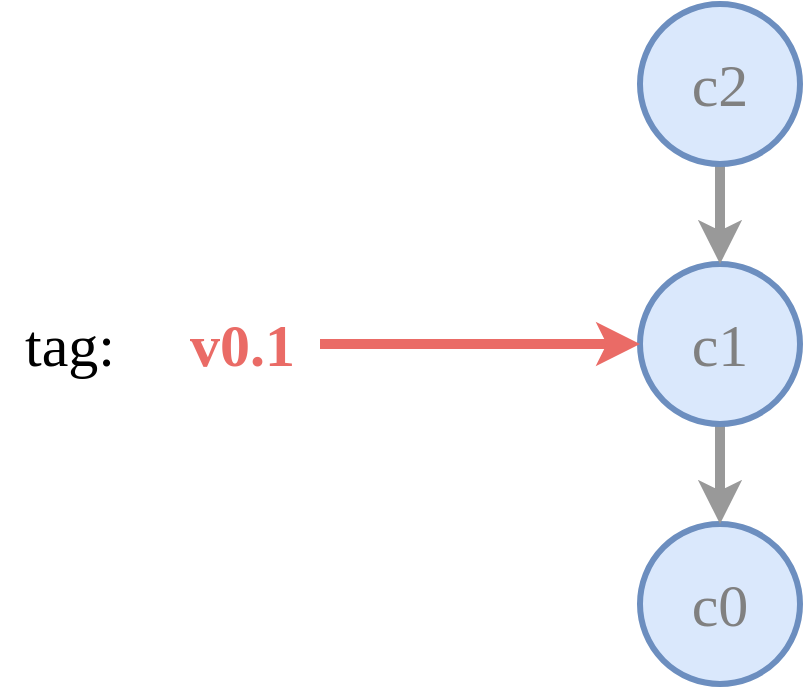 <mxfile version="20.3.0" type="device" pages="4"><diagram id="VJ8mbkAg7pqKaVwBzHYy" name="tag"><mxGraphModel dx="2212" dy="1848" grid="1" gridSize="10" guides="1" tooltips="1" connect="1" arrows="1" fold="1" page="1" pageScale="1" pageWidth="1600" pageHeight="900" math="0" shadow="0"><root><mxCell id="0"/><mxCell id="1" parent="0"/><mxCell id="Yw1D7t0iDwuo7ie6NWiw-2" value="c0" style="ellipse;whiteSpace=wrap;html=1;aspect=fixed;fillColor=#dae8fc;strokeColor=#6c8ebf;strokeWidth=3;fontSize=30;fontFamily=Source Sans Pro;fontSource=https%3A%2F%2Ffonts.googleapis.com%2Fcss%3Ffamily%3DSource%2BSans%2BPro;fontColor=#808080;" vertex="1" parent="1"><mxGeometry x="760" y="720" width="80" height="80" as="geometry"/></mxCell><mxCell id="Yw1D7t0iDwuo7ie6NWiw-3" style="edgeStyle=orthogonalEdgeStyle;curved=1;orthogonalLoop=1;jettySize=auto;html=1;exitX=0.5;exitY=1;exitDx=0;exitDy=0;entryX=0.5;entryY=0;entryDx=0;entryDy=0;strokeColor=#999999;strokeWidth=5;fontFamily=Source Sans Pro;fontSource=https%3A%2F%2Ffonts.googleapis.com%2Fcss%3Ffamily%3DSource%2BSans%2BPro;fontSize=50;" edge="1" parent="1" source="Yw1D7t0iDwuo7ie6NWiw-4" target="Yw1D7t0iDwuo7ie6NWiw-2"><mxGeometry relative="1" as="geometry"/></mxCell><mxCell id="Yw1D7t0iDwuo7ie6NWiw-4" value="&lt;span style=&quot;color: rgb(128, 128, 128); font-family: &amp;quot;Source Sans Pro&amp;quot;; font-size: 30px;&quot;&gt;c1&lt;/span&gt;" style="ellipse;whiteSpace=wrap;html=1;aspect=fixed;fillColor=#dae8fc;strokeColor=#6c8ebf;strokeWidth=3;fontSize=12;fontFamily=Helvetica;fontSource=https%3A%2F%2Ffonts.googleapis.com%2Fcss%3Ffamily%3DSource%2BSans%2BPro;" vertex="1" parent="1"><mxGeometry x="760" y="590" width="80" height="80" as="geometry"/></mxCell><mxCell id="Yw1D7t0iDwuo7ie6NWiw-5" style="edgeStyle=orthogonalEdgeStyle;curved=1;orthogonalLoop=1;jettySize=auto;html=1;exitX=0.5;exitY=1;exitDx=0;exitDy=0;entryX=0.5;entryY=0;entryDx=0;entryDy=0;strokeColor=#999999;strokeWidth=5;fontFamily=Source Sans Pro;fontSource=https%3A%2F%2Ffonts.googleapis.com%2Fcss%3Ffamily%3DSource%2BSans%2BPro;fontSize=50;" edge="1" parent="1" source="Yw1D7t0iDwuo7ie6NWiw-6" target="Yw1D7t0iDwuo7ie6NWiw-4"><mxGeometry relative="1" as="geometry"/></mxCell><mxCell id="Yw1D7t0iDwuo7ie6NWiw-6" value="&lt;span style=&quot;color: rgb(128, 128, 128); font-family: &amp;quot;Source Sans Pro&amp;quot;; font-size: 30px;&quot;&gt;c2&lt;/span&gt;" style="ellipse;whiteSpace=wrap;html=1;aspect=fixed;fillColor=#dae8fc;strokeColor=#6c8ebf;strokeWidth=3;" vertex="1" parent="1"><mxGeometry x="760" y="460" width="80" height="80" as="geometry"/></mxCell><mxCell id="Yw1D7t0iDwuo7ie6NWiw-9" style="edgeStyle=orthogonalEdgeStyle;orthogonalLoop=1;jettySize=auto;html=1;entryX=0;entryY=0.5;entryDx=0;entryDy=0;fontFamily=Source Sans Pro;fontSource=https%3A%2F%2Ffonts.googleapis.com%2Fcss%3Ffamily%3DSource%2BSans%2BPro;fontSize=30;fontColor=#EA6B66;curved=1;strokeWidth=5;fillColor=#f8cecc;strokeColor=#EA6B66;" edge="1" parent="1" source="Yw1D7t0iDwuo7ie6NWiw-7" target="Yw1D7t0iDwuo7ie6NWiw-4"><mxGeometry relative="1" as="geometry"/></mxCell><mxCell id="Yw1D7t0iDwuo7ie6NWiw-7" value="tag:&amp;nbsp; &amp;nbsp; &amp;nbsp;&lt;font color=&quot;#ea6b66&quot;&gt;&lt;b&gt;v0.1&lt;/b&gt;&lt;/font&gt;" style="text;html=1;strokeColor=none;fillColor=none;align=center;verticalAlign=middle;whiteSpace=wrap;rounded=0;fontFamily=Source Sans Pro;fontSource=https%3A%2F%2Ffonts.googleapis.com%2Fcss%3Ffamily%3DSource%2BSans%2BPro;fontSize=30;strokeWidth=6;" vertex="1" parent="1"><mxGeometry x="440" y="615" width="160" height="30" as="geometry"/></mxCell></root></mxGraphModel></diagram><diagram id="fh2LnGZhDdlMisAhyxkC" name="branch"><mxGraphModel dx="2011" dy="1680" grid="1" gridSize="10" guides="1" tooltips="1" connect="1" arrows="1" fold="1" page="1" pageScale="1" pageWidth="1600" pageHeight="900" math="0" shadow="0"><root><mxCell id="0"/><mxCell id="1" parent="0"/><mxCell id="jOAimzACsOUpHBTzn-BE-1" value="c0" style="ellipse;whiteSpace=wrap;html=1;aspect=fixed;fillColor=#dae8fc;strokeColor=#6c8ebf;strokeWidth=3;fontSize=30;fontFamily=Source Sans Pro;fontSource=https%3A%2F%2Ffonts.googleapis.com%2Fcss%3Ffamily%3DSource%2BSans%2BPro;fontColor=#808080;" vertex="1" parent="1"><mxGeometry x="760" y="720" width="80" height="80" as="geometry"/></mxCell><mxCell id="jOAimzACsOUpHBTzn-BE-2" style="edgeStyle=orthogonalEdgeStyle;curved=1;orthogonalLoop=1;jettySize=auto;html=1;exitX=0.5;exitY=1;exitDx=0;exitDy=0;entryX=0.5;entryY=0;entryDx=0;entryDy=0;strokeColor=#999999;strokeWidth=5;fontFamily=Source Sans Pro;fontSource=https%3A%2F%2Ffonts.googleapis.com%2Fcss%3Ffamily%3DSource%2BSans%2BPro;fontSize=50;" edge="1" parent="1" source="jOAimzACsOUpHBTzn-BE-3" target="jOAimzACsOUpHBTzn-BE-1"><mxGeometry relative="1" as="geometry"/></mxCell><mxCell id="jOAimzACsOUpHBTzn-BE-3" value="&lt;span style=&quot;color: rgb(128, 128, 128); font-family: &amp;quot;Source Sans Pro&amp;quot;; font-size: 30px;&quot;&gt;c1&lt;/span&gt;" style="ellipse;whiteSpace=wrap;html=1;aspect=fixed;fillColor=#dae8fc;strokeColor=#6c8ebf;strokeWidth=3;fontSize=12;fontFamily=Helvetica;fontSource=https%3A%2F%2Ffonts.googleapis.com%2Fcss%3Ffamily%3DSource%2BSans%2BPro;" vertex="1" parent="1"><mxGeometry x="760" y="590" width="80" height="80" as="geometry"/></mxCell><mxCell id="jOAimzACsOUpHBTzn-BE-4" style="edgeStyle=orthogonalEdgeStyle;curved=1;orthogonalLoop=1;jettySize=auto;html=1;exitX=0.5;exitY=1;exitDx=0;exitDy=0;entryX=0.5;entryY=0;entryDx=0;entryDy=0;strokeColor=#999999;strokeWidth=5;fontFamily=Source Sans Pro;fontSource=https%3A%2F%2Ffonts.googleapis.com%2Fcss%3Ffamily%3DSource%2BSans%2BPro;fontSize=50;" edge="1" parent="1" source="jOAimzACsOUpHBTzn-BE-5" target="jOAimzACsOUpHBTzn-BE-3"><mxGeometry relative="1" as="geometry"/></mxCell><mxCell id="jOAimzACsOUpHBTzn-BE-5" value="&lt;span style=&quot;color: rgb(128, 128, 128); font-family: &amp;quot;Source Sans Pro&amp;quot;; font-size: 30px;&quot;&gt;c2&lt;/span&gt;" style="ellipse;whiteSpace=wrap;html=1;aspect=fixed;fillColor=#dae8fc;strokeColor=#6c8ebf;strokeWidth=3;" vertex="1" parent="1"><mxGeometry x="760" y="460" width="80" height="80" as="geometry"/></mxCell><mxCell id="jOAimzACsOUpHBTzn-BE-9" style="edgeStyle=orthogonalEdgeStyle;curved=1;orthogonalLoop=1;jettySize=auto;html=1;entryX=0;entryY=0.5;entryDx=0;entryDy=0;strokeColor=#9673A6;strokeWidth=5;fontFamily=Source Sans Pro;fontSource=https%3A%2F%2Ffonts.googleapis.com%2Fcss%3Ffamily%3DSource%2BSans%2BPro;fontSize=30;fontColor=#9673A6;" edge="1" parent="1" source="jOAimzACsOUpHBTzn-BE-8" target="jOAimzACsOUpHBTzn-BE-5"><mxGeometry relative="1" as="geometry"/></mxCell><mxCell id="jOAimzACsOUpHBTzn-BE-8" value="&lt;font color=&quot;#000000&quot;&gt;branch:&lt;/font&gt; main" style="text;html=1;strokeColor=none;fillColor=none;align=center;verticalAlign=middle;whiteSpace=wrap;rounded=0;strokeWidth=6;fontFamily=Source Sans Pro;fontSource=https%3A%2F%2Ffonts.googleapis.com%2Fcss%3Ffamily%3DSource%2BSans%2BPro;fontSize=30;fontColor=#9673A6;fontStyle=1" vertex="1" parent="1"><mxGeometry x="420" y="485" width="190" height="30" as="geometry"/></mxCell><mxCell id="jOAimzACsOUpHBTzn-BE-11" style="edgeStyle=orthogonalEdgeStyle;curved=1;orthogonalLoop=1;jettySize=auto;html=1;exitX=0.5;exitY=1;exitDx=0;exitDy=0;entryX=0.5;entryY=0;entryDx=0;entryDy=0;strokeColor=#999999;strokeWidth=5;fontFamily=Source Sans Pro;fontSource=https%3A%2F%2Ffonts.googleapis.com%2Fcss%3Ffamily%3DSource%2BSans%2BPro;fontSize=30;fontColor=#000000;" edge="1" parent="1" source="jOAimzACsOUpHBTzn-BE-10" target="jOAimzACsOUpHBTzn-BE-5"><mxGeometry relative="1" as="geometry"/></mxCell><mxCell id="jOAimzACsOUpHBTzn-BE-10" value="&lt;span style=&quot;color: rgb(128, 128, 128); font-family: &amp;quot;Source Sans Pro&amp;quot;; font-size: 30px;&quot;&gt;c3&lt;/span&gt;" style="ellipse;whiteSpace=wrap;html=1;aspect=fixed;fillColor=#dae8fc;strokeColor=#6c8ebf;strokeWidth=3;" vertex="1" parent="1"><mxGeometry x="880" y="280" width="80" height="80" as="geometry"/></mxCell><mxCell id="jOAimzACsOUpHBTzn-BE-13" style="edgeStyle=orthogonalEdgeStyle;curved=1;orthogonalLoop=1;jettySize=auto;html=1;exitX=0;exitY=0.5;exitDx=0;exitDy=0;entryX=1;entryY=0.5;entryDx=0;entryDy=0;strokeColor=#D6B656;strokeWidth=5;fontFamily=Source Sans Pro;fontSource=https%3A%2F%2Ffonts.googleapis.com%2Fcss%3Ffamily%3DSource%2BSans%2BPro;fontSize=30;fontColor=#000000;fillColor=#fff2cc;" edge="1" parent="1" source="jOAimzACsOUpHBTzn-BE-12" target="jOAimzACsOUpHBTzn-BE-10"><mxGeometry relative="1" as="geometry"/></mxCell><mxCell id="jOAimzACsOUpHBTzn-BE-12" value="&lt;font color=&quot;#000000&quot;&gt;branch:&lt;/font&gt;&amp;nbsp;&lt;font color=&quot;#d6b656&quot;&gt;my-branch&lt;/font&gt;" style="text;html=1;strokeColor=none;fillColor=none;align=center;verticalAlign=middle;whiteSpace=wrap;rounded=0;strokeWidth=6;fontFamily=Source Sans Pro;fontSource=https%3A%2F%2Ffonts.googleapis.com%2Fcss%3Ffamily%3DSource%2BSans%2BPro;fontSize=30;fontColor=#9673A6;fontStyle=1" vertex="1" parent="1"><mxGeometry x="1080" y="305" width="260" height="30" as="geometry"/></mxCell></root></mxGraphModel></diagram><diagram id="IDuGJnbYRLqVkAVsbKo-" name="branch-2"><mxGraphModel dx="1106" dy="924" grid="1" gridSize="10" guides="1" tooltips="1" connect="1" arrows="1" fold="1" page="1" pageScale="1" pageWidth="1600" pageHeight="900" math="0" shadow="0"><root><mxCell id="0"/><mxCell id="1" parent="0"/><mxCell id="Lku-9D8-o2nRtP-Uuvem-1" value="c0" style="ellipse;whiteSpace=wrap;html=1;aspect=fixed;fillColor=#dae8fc;strokeColor=#6c8ebf;strokeWidth=3;fontSize=30;fontFamily=Source Sans Pro;fontSource=https%3A%2F%2Ffonts.googleapis.com%2Fcss%3Ffamily%3DSource%2BSans%2BPro;fontColor=#808080;" vertex="1" parent="1"><mxGeometry x="760" y="720" width="80" height="80" as="geometry"/></mxCell><mxCell id="Lku-9D8-o2nRtP-Uuvem-2" style="edgeStyle=orthogonalEdgeStyle;curved=1;orthogonalLoop=1;jettySize=auto;html=1;exitX=0.5;exitY=1;exitDx=0;exitDy=0;entryX=0.5;entryY=0;entryDx=0;entryDy=0;strokeColor=#999999;strokeWidth=5;fontFamily=Source Sans Pro;fontSource=https%3A%2F%2Ffonts.googleapis.com%2Fcss%3Ffamily%3DSource%2BSans%2BPro;fontSize=50;" edge="1" parent="1" source="Lku-9D8-o2nRtP-Uuvem-3" target="Lku-9D8-o2nRtP-Uuvem-1"><mxGeometry relative="1" as="geometry"/></mxCell><mxCell id="Lku-9D8-o2nRtP-Uuvem-3" value="&lt;span style=&quot;color: rgb(128, 128, 128); font-family: &amp;quot;Source Sans Pro&amp;quot;; font-size: 30px;&quot;&gt;c1&lt;/span&gt;" style="ellipse;whiteSpace=wrap;html=1;aspect=fixed;fillColor=#dae8fc;strokeColor=#6c8ebf;strokeWidth=3;fontSize=12;fontFamily=Helvetica;fontSource=https%3A%2F%2Ffonts.googleapis.com%2Fcss%3Ffamily%3DSource%2BSans%2BPro;" vertex="1" parent="1"><mxGeometry x="760" y="590" width="80" height="80" as="geometry"/></mxCell><mxCell id="Lku-9D8-o2nRtP-Uuvem-4" style="edgeStyle=orthogonalEdgeStyle;curved=1;orthogonalLoop=1;jettySize=auto;html=1;exitX=0.5;exitY=1;exitDx=0;exitDy=0;entryX=0.5;entryY=0;entryDx=0;entryDy=0;strokeColor=#999999;strokeWidth=5;fontFamily=Source Sans Pro;fontSource=https%3A%2F%2Ffonts.googleapis.com%2Fcss%3Ffamily%3DSource%2BSans%2BPro;fontSize=50;" edge="1" parent="1" source="Lku-9D8-o2nRtP-Uuvem-5" target="Lku-9D8-o2nRtP-Uuvem-3"><mxGeometry relative="1" as="geometry"/></mxCell><mxCell id="Lku-9D8-o2nRtP-Uuvem-5" value="&lt;span style=&quot;color: rgb(128, 128, 128); font-family: &amp;quot;Source Sans Pro&amp;quot;; font-size: 30px;&quot;&gt;c2&lt;/span&gt;" style="ellipse;whiteSpace=wrap;html=1;aspect=fixed;fillColor=#dae8fc;strokeColor=#6c8ebf;strokeWidth=3;" vertex="1" parent="1"><mxGeometry x="760" y="460" width="80" height="80" as="geometry"/></mxCell><mxCell id="Lku-9D8-o2nRtP-Uuvem-6" style="edgeStyle=orthogonalEdgeStyle;curved=1;orthogonalLoop=1;jettySize=auto;html=1;entryX=0;entryY=0.5;entryDx=0;entryDy=0;strokeColor=#9673A6;strokeWidth=5;fontFamily=Source Sans Pro;fontSource=https%3A%2F%2Ffonts.googleapis.com%2Fcss%3Ffamily%3DSource%2BSans%2BPro;fontSize=30;fontColor=#9673A6;" edge="1" parent="1" source="Lku-9D8-o2nRtP-Uuvem-7" target="Lku-9D8-o2nRtP-Uuvem-12"><mxGeometry relative="1" as="geometry"/></mxCell><mxCell id="Lku-9D8-o2nRtP-Uuvem-7" value="&lt;font color=&quot;#000000&quot;&gt;branch:&lt;/font&gt; main" style="text;html=1;strokeColor=none;fillColor=none;align=center;verticalAlign=middle;whiteSpace=wrap;rounded=0;strokeWidth=6;fontFamily=Source Sans Pro;fontSource=https%3A%2F%2Ffonts.googleapis.com%2Fcss%3Ffamily%3DSource%2BSans%2BPro;fontSize=30;fontColor=#9673A6;fontStyle=1" vertex="1" parent="1"><mxGeometry x="420" y="325" width="190" height="30" as="geometry"/></mxCell><mxCell id="Lku-9D8-o2nRtP-Uuvem-8" style="edgeStyle=orthogonalEdgeStyle;curved=1;orthogonalLoop=1;jettySize=auto;html=1;exitX=0.5;exitY=1;exitDx=0;exitDy=0;entryX=0.5;entryY=0;entryDx=0;entryDy=0;strokeColor=#999999;strokeWidth=5;fontFamily=Source Sans Pro;fontSource=https%3A%2F%2Ffonts.googleapis.com%2Fcss%3Ffamily%3DSource%2BSans%2BPro;fontSize=30;fontColor=#000000;" edge="1" parent="1" source="Lku-9D8-o2nRtP-Uuvem-9" target="Lku-9D8-o2nRtP-Uuvem-5"><mxGeometry relative="1" as="geometry"/></mxCell><mxCell id="Lku-9D8-o2nRtP-Uuvem-9" value="&lt;span style=&quot;color: rgb(128, 128, 128); font-family: &amp;quot;Source Sans Pro&amp;quot;; font-size: 30px;&quot;&gt;c3&lt;/span&gt;" style="ellipse;whiteSpace=wrap;html=1;aspect=fixed;fillColor=#dae8fc;strokeColor=#6c8ebf;strokeWidth=3;" vertex="1" parent="1"><mxGeometry x="880" y="300" width="80" height="80" as="geometry"/></mxCell><mxCell id="Lku-9D8-o2nRtP-Uuvem-10" style="edgeStyle=orthogonalEdgeStyle;curved=1;orthogonalLoop=1;jettySize=auto;html=1;exitX=0;exitY=0.5;exitDx=0;exitDy=0;entryX=1;entryY=0.5;entryDx=0;entryDy=0;strokeColor=#D6B656;strokeWidth=5;fontFamily=Source Sans Pro;fontSource=https%3A%2F%2Ffonts.googleapis.com%2Fcss%3Ffamily%3DSource%2BSans%2BPro;fontSize=30;fontColor=#000000;fillColor=#fff2cc;" edge="1" parent="1" source="Lku-9D8-o2nRtP-Uuvem-11" target="Lku-9D8-o2nRtP-Uuvem-14"><mxGeometry relative="1" as="geometry"/></mxCell><mxCell id="Lku-9D8-o2nRtP-Uuvem-11" value="&lt;font color=&quot;#000000&quot;&gt;branch:&lt;/font&gt;&amp;nbsp;&lt;font color=&quot;#d6b656&quot;&gt;my-branch&lt;/font&gt;" style="text;html=1;strokeColor=none;fillColor=none;align=center;verticalAlign=middle;whiteSpace=wrap;rounded=0;strokeWidth=6;fontFamily=Source Sans Pro;fontSource=https%3A%2F%2Ffonts.googleapis.com%2Fcss%3Ffamily%3DSource%2BSans%2BPro;fontSize=30;fontColor=#9673A6;fontStyle=1" vertex="1" parent="1"><mxGeometry x="1070" y="195" width="250" height="30" as="geometry"/></mxCell><mxCell id="Lku-9D8-o2nRtP-Uuvem-13" style="edgeStyle=orthogonalEdgeStyle;curved=1;orthogonalLoop=1;jettySize=auto;html=1;exitX=0.5;exitY=1;exitDx=0;exitDy=0;strokeColor=#999999;strokeWidth=5;fontFamily=Source Sans Pro;fontSource=https%3A%2F%2Ffonts.googleapis.com%2Fcss%3Ffamily%3DSource%2BSans%2BPro;fontSize=30;fontColor=#D6B656;" edge="1" parent="1" source="Lku-9D8-o2nRtP-Uuvem-12" target="Lku-9D8-o2nRtP-Uuvem-5"><mxGeometry relative="1" as="geometry"/></mxCell><mxCell id="Lku-9D8-o2nRtP-Uuvem-12" value="&lt;span style=&quot;color: rgb(128, 128, 128); font-family: &amp;quot;Source Sans Pro&amp;quot;; font-size: 30px;&quot;&gt;c4&lt;/span&gt;" style="ellipse;whiteSpace=wrap;html=1;aspect=fixed;fillColor=#dae8fc;strokeColor=#6c8ebf;strokeWidth=3;" vertex="1" parent="1"><mxGeometry x="760" y="300" width="80" height="80" as="geometry"/></mxCell><mxCell id="Lku-9D8-o2nRtP-Uuvem-15" style="edgeStyle=orthogonalEdgeStyle;curved=1;orthogonalLoop=1;jettySize=auto;html=1;exitX=0.5;exitY=1;exitDx=0;exitDy=0;entryX=0.5;entryY=0;entryDx=0;entryDy=0;strokeColor=#999999;strokeWidth=5;fontFamily=Source Sans Pro;fontSource=https%3A%2F%2Ffonts.googleapis.com%2Fcss%3Ffamily%3DSource%2BSans%2BPro;fontSize=30;fontColor=#D6B656;" edge="1" parent="1" source="Lku-9D8-o2nRtP-Uuvem-14" target="Lku-9D8-o2nRtP-Uuvem-9"><mxGeometry relative="1" as="geometry"/></mxCell><mxCell id="Lku-9D8-o2nRtP-Uuvem-14" value="&lt;span style=&quot;color: rgb(128, 128, 128); font-family: &amp;quot;Source Sans Pro&amp;quot;; font-size: 30px;&quot;&gt;c5&lt;/span&gt;" style="ellipse;whiteSpace=wrap;html=1;aspect=fixed;fillColor=#dae8fc;strokeColor=#6c8ebf;strokeWidth=3;" vertex="1" parent="1"><mxGeometry x="880" y="170" width="80" height="80" as="geometry"/></mxCell><mxCell id="hfC_rxP4AdhN9OaOA3we-1" style="edgeStyle=orthogonalEdgeStyle;orthogonalLoop=1;jettySize=auto;html=1;entryX=0;entryY=0.5;entryDx=0;entryDy=0;fontFamily=Source Sans Pro;fontSource=https%3A%2F%2Ffonts.googleapis.com%2Fcss%3Ffamily%3DSource%2BSans%2BPro;fontSize=30;fontColor=#EA6B66;curved=1;strokeWidth=5;fillColor=#f8cecc;strokeColor=#EA6B66;" edge="1" parent="1" source="hfC_rxP4AdhN9OaOA3we-2"><mxGeometry relative="1" as="geometry"><mxPoint x="760" y="630" as="targetPoint"/></mxGeometry></mxCell><mxCell id="hfC_rxP4AdhN9OaOA3we-2" value="tag:&amp;nbsp; &amp;nbsp; &amp;nbsp;&lt;font color=&quot;#ea6b66&quot;&gt;&lt;b&gt;v0.1&lt;/b&gt;&lt;/font&gt;" style="text;html=1;strokeColor=none;fillColor=none;align=center;verticalAlign=middle;whiteSpace=wrap;rounded=0;fontFamily=Source Sans Pro;fontSource=https%3A%2F%2Ffonts.googleapis.com%2Fcss%3Ffamily%3DSource%2BSans%2BPro;fontSize=30;strokeWidth=6;" vertex="1" parent="1"><mxGeometry x="440" y="615" width="160" height="30" as="geometry"/></mxCell></root></mxGraphModel></diagram><diagram id="tZ57owsE-kRNNLIgICR6" name="merge"><mxGraphModel dx="1580" dy="1320" grid="1" gridSize="10" guides="1" tooltips="1" connect="1" arrows="1" fold="1" page="1" pageScale="1" pageWidth="1600" pageHeight="900" math="0" shadow="0"><root><mxCell id="0"/><mxCell id="1" parent="0"/><mxCell id="z9yKQC4iCA9kWWVMrcam-1" value="c0" style="ellipse;whiteSpace=wrap;html=1;aspect=fixed;fillColor=#dae8fc;strokeColor=#6c8ebf;strokeWidth=3;fontSize=30;fontFamily=Source Sans Pro;fontSource=https%3A%2F%2Ffonts.googleapis.com%2Fcss%3Ffamily%3DSource%2BSans%2BPro;fontColor=#808080;" vertex="1" parent="1"><mxGeometry x="760" y="810" width="80" height="80" as="geometry"/></mxCell><mxCell id="z9yKQC4iCA9kWWVMrcam-2" style="edgeStyle=orthogonalEdgeStyle;curved=1;orthogonalLoop=1;jettySize=auto;html=1;exitX=0.5;exitY=1;exitDx=0;exitDy=0;entryX=0.5;entryY=0;entryDx=0;entryDy=0;strokeColor=#999999;strokeWidth=5;fontFamily=Source Sans Pro;fontSource=https%3A%2F%2Ffonts.googleapis.com%2Fcss%3Ffamily%3DSource%2BSans%2BPro;fontSize=50;" edge="1" parent="1" source="z9yKQC4iCA9kWWVMrcam-3" target="z9yKQC4iCA9kWWVMrcam-1"><mxGeometry relative="1" as="geometry"/></mxCell><mxCell id="z9yKQC4iCA9kWWVMrcam-3" value="&lt;span style=&quot;color: rgb(128, 128, 128); font-family: &amp;quot;Source Sans Pro&amp;quot;; font-size: 30px;&quot;&gt;c1&lt;/span&gt;" style="ellipse;whiteSpace=wrap;html=1;aspect=fixed;fillColor=#dae8fc;strokeColor=#6c8ebf;strokeWidth=3;fontSize=12;fontFamily=Helvetica;fontSource=https%3A%2F%2Ffonts.googleapis.com%2Fcss%3Ffamily%3DSource%2BSans%2BPro;" vertex="1" parent="1"><mxGeometry x="760" y="680" width="80" height="80" as="geometry"/></mxCell><mxCell id="z9yKQC4iCA9kWWVMrcam-4" style="edgeStyle=orthogonalEdgeStyle;curved=1;orthogonalLoop=1;jettySize=auto;html=1;exitX=0.5;exitY=1;exitDx=0;exitDy=0;entryX=0.5;entryY=0;entryDx=0;entryDy=0;strokeColor=#999999;strokeWidth=5;fontFamily=Source Sans Pro;fontSource=https%3A%2F%2Ffonts.googleapis.com%2Fcss%3Ffamily%3DSource%2BSans%2BPro;fontSize=50;" edge="1" parent="1" source="z9yKQC4iCA9kWWVMrcam-5" target="z9yKQC4iCA9kWWVMrcam-3"><mxGeometry relative="1" as="geometry"/></mxCell><mxCell id="z9yKQC4iCA9kWWVMrcam-5" value="&lt;span style=&quot;color: rgb(128, 128, 128); font-family: &amp;quot;Source Sans Pro&amp;quot;; font-size: 30px;&quot;&gt;c2&lt;/span&gt;" style="ellipse;whiteSpace=wrap;html=1;aspect=fixed;fillColor=#dae8fc;strokeColor=#6c8ebf;strokeWidth=3;" vertex="1" parent="1"><mxGeometry x="760" y="550" width="80" height="80" as="geometry"/></mxCell><mxCell id="z9yKQC4iCA9kWWVMrcam-6" style="edgeStyle=orthogonalEdgeStyle;curved=1;orthogonalLoop=1;jettySize=auto;html=1;entryX=0;entryY=0.5;entryDx=0;entryDy=0;strokeColor=#9673A6;strokeWidth=5;fontFamily=Source Sans Pro;fontSource=https%3A%2F%2Ffonts.googleapis.com%2Fcss%3Ffamily%3DSource%2BSans%2BPro;fontSize=30;fontColor=#9673A6;" edge="1" parent="1" source="z9yKQC4iCA9kWWVMrcam-7" target="z9yKQC4iCA9kWWVMrcam-16"><mxGeometry relative="1" as="geometry"/></mxCell><mxCell id="z9yKQC4iCA9kWWVMrcam-7" value="&lt;font color=&quot;#000000&quot;&gt;branch:&lt;/font&gt; main" style="text;html=1;strokeColor=none;fillColor=none;align=center;verticalAlign=middle;whiteSpace=wrap;rounded=0;strokeWidth=6;fontFamily=Source Sans Pro;fontSource=https%3A%2F%2Ffonts.googleapis.com%2Fcss%3Ffamily%3DSource%2BSans%2BPro;fontSize=30;fontColor=#9673A6;fontStyle=1" vertex="1" parent="1"><mxGeometry x="410" y="225" width="190" height="30" as="geometry"/></mxCell><mxCell id="z9yKQC4iCA9kWWVMrcam-8" style="edgeStyle=orthogonalEdgeStyle;curved=1;orthogonalLoop=1;jettySize=auto;html=1;exitX=0.5;exitY=1;exitDx=0;exitDy=0;entryX=0.5;entryY=0;entryDx=0;entryDy=0;strokeColor=#999999;strokeWidth=5;fontFamily=Source Sans Pro;fontSource=https%3A%2F%2Ffonts.googleapis.com%2Fcss%3Ffamily%3DSource%2BSans%2BPro;fontSize=30;fontColor=#000000;" edge="1" parent="1" source="z9yKQC4iCA9kWWVMrcam-9" target="z9yKQC4iCA9kWWVMrcam-5"><mxGeometry relative="1" as="geometry"/></mxCell><mxCell id="z9yKQC4iCA9kWWVMrcam-9" value="&lt;span style=&quot;color: rgb(128, 128, 128); font-family: &amp;quot;Source Sans Pro&amp;quot;; font-size: 30px;&quot;&gt;c3&lt;/span&gt;" style="ellipse;whiteSpace=wrap;html=1;aspect=fixed;fillColor=#dae8fc;strokeColor=#6c8ebf;strokeWidth=3;" vertex="1" parent="1"><mxGeometry x="880" y="430" width="80" height="80" as="geometry"/></mxCell><mxCell id="z9yKQC4iCA9kWWVMrcam-10" style="edgeStyle=orthogonalEdgeStyle;curved=1;orthogonalLoop=1;jettySize=auto;html=1;exitX=0;exitY=0.5;exitDx=0;exitDy=0;entryX=1;entryY=0.5;entryDx=0;entryDy=0;strokeColor=#D6B656;strokeWidth=5;fontFamily=Source Sans Pro;fontSource=https%3A%2F%2Ffonts.googleapis.com%2Fcss%3Ffamily%3DSource%2BSans%2BPro;fontSize=30;fontColor=#000000;fillColor=#fff2cc;" edge="1" parent="1" source="z9yKQC4iCA9kWWVMrcam-11" target="z9yKQC4iCA9kWWVMrcam-16"><mxGeometry relative="1" as="geometry"/></mxCell><mxCell id="z9yKQC4iCA9kWWVMrcam-11" value="&lt;font color=&quot;#000000&quot;&gt;branch:&lt;/font&gt;&amp;nbsp;&lt;font color=&quot;#d6b656&quot;&gt;my-branch&lt;/font&gt;" style="text;html=1;strokeColor=none;fillColor=none;align=center;verticalAlign=middle;whiteSpace=wrap;rounded=0;strokeWidth=6;fontFamily=Source Sans Pro;fontSource=https%3A%2F%2Ffonts.googleapis.com%2Fcss%3Ffamily%3DSource%2BSans%2BPro;fontSize=30;fontColor=#9673A6;fontStyle=1" vertex="1" parent="1"><mxGeometry x="1060" y="225" width="250" height="30" as="geometry"/></mxCell><mxCell id="z9yKQC4iCA9kWWVMrcam-12" style="edgeStyle=orthogonalEdgeStyle;curved=1;orthogonalLoop=1;jettySize=auto;html=1;exitX=0.5;exitY=1;exitDx=0;exitDy=0;strokeColor=#999999;strokeWidth=5;fontFamily=Source Sans Pro;fontSource=https%3A%2F%2Ffonts.googleapis.com%2Fcss%3Ffamily%3DSource%2BSans%2BPro;fontSize=30;fontColor=#D6B656;" edge="1" parent="1" source="z9yKQC4iCA9kWWVMrcam-13" target="z9yKQC4iCA9kWWVMrcam-5"><mxGeometry relative="1" as="geometry"/></mxCell><mxCell id="z9yKQC4iCA9kWWVMrcam-13" value="&lt;span style=&quot;color: rgb(128, 128, 128); font-family: &amp;quot;Source Sans Pro&amp;quot;; font-size: 30px;&quot;&gt;c4&lt;/span&gt;" style="ellipse;whiteSpace=wrap;html=1;aspect=fixed;fillColor=#dae8fc;strokeColor=#6c8ebf;strokeWidth=3;" vertex="1" parent="1"><mxGeometry x="760" y="410" width="80" height="80" as="geometry"/></mxCell><mxCell id="z9yKQC4iCA9kWWVMrcam-14" style="edgeStyle=orthogonalEdgeStyle;curved=1;orthogonalLoop=1;jettySize=auto;html=1;exitX=0.5;exitY=1;exitDx=0;exitDy=0;entryX=0.5;entryY=0;entryDx=0;entryDy=0;strokeColor=#999999;strokeWidth=5;fontFamily=Source Sans Pro;fontSource=https%3A%2F%2Ffonts.googleapis.com%2Fcss%3Ffamily%3DSource%2BSans%2BPro;fontSize=30;fontColor=#D6B656;" edge="1" parent="1" source="z9yKQC4iCA9kWWVMrcam-15" target="z9yKQC4iCA9kWWVMrcam-9"><mxGeometry relative="1" as="geometry"/></mxCell><mxCell id="z9yKQC4iCA9kWWVMrcam-15" value="&lt;span style=&quot;color: rgb(128, 128, 128); font-family: &amp;quot;Source Sans Pro&amp;quot;; font-size: 30px;&quot;&gt;c5&lt;/span&gt;" style="ellipse;whiteSpace=wrap;html=1;aspect=fixed;fillColor=#dae8fc;strokeColor=#6c8ebf;strokeWidth=3;" vertex="1" parent="1"><mxGeometry x="880" y="310" width="80" height="80" as="geometry"/></mxCell><mxCell id="z9yKQC4iCA9kWWVMrcam-17" style="edgeStyle=orthogonalEdgeStyle;curved=1;orthogonalLoop=1;jettySize=auto;html=1;exitX=0.5;exitY=1;exitDx=0;exitDy=0;entryX=0.5;entryY=0;entryDx=0;entryDy=0;strokeColor=#999999;strokeWidth=5;fontFamily=Source Sans Pro;fontSource=https%3A%2F%2Ffonts.googleapis.com%2Fcss%3Ffamily%3DSource%2BSans%2BPro;fontSize=30;fontColor=#D6B656;" edge="1" parent="1" source="z9yKQC4iCA9kWWVMrcam-16" target="z9yKQC4iCA9kWWVMrcam-13"><mxGeometry relative="1" as="geometry"/></mxCell><mxCell id="z9yKQC4iCA9kWWVMrcam-19" style="edgeStyle=orthogonalEdgeStyle;curved=1;orthogonalLoop=1;jettySize=auto;html=1;exitX=1;exitY=0.5;exitDx=0;exitDy=0;strokeColor=#999999;strokeWidth=5;fontFamily=Source Sans Pro;fontSource=https%3A%2F%2Ffonts.googleapis.com%2Fcss%3Ffamily%3DSource%2BSans%2BPro;fontSize=30;fontColor=#D6B656;" edge="1" parent="1" source="z9yKQC4iCA9kWWVMrcam-16"><mxGeometry relative="1" as="geometry"><mxPoint x="920" y="310" as="targetPoint"/></mxGeometry></mxCell><mxCell id="z9yKQC4iCA9kWWVMrcam-16" value="&lt;span style=&quot;color: rgb(128, 128, 128); font-family: &amp;quot;Source Sans Pro&amp;quot;; font-size: 30px;&quot;&gt;c6&lt;/span&gt;" style="ellipse;whiteSpace=wrap;html=1;aspect=fixed;fillColor=#dae8fc;strokeColor=#6c8ebf;strokeWidth=3;" vertex="1" parent="1"><mxGeometry x="760" y="200" width="80" height="80" as="geometry"/></mxCell></root></mxGraphModel></diagram></mxfile>